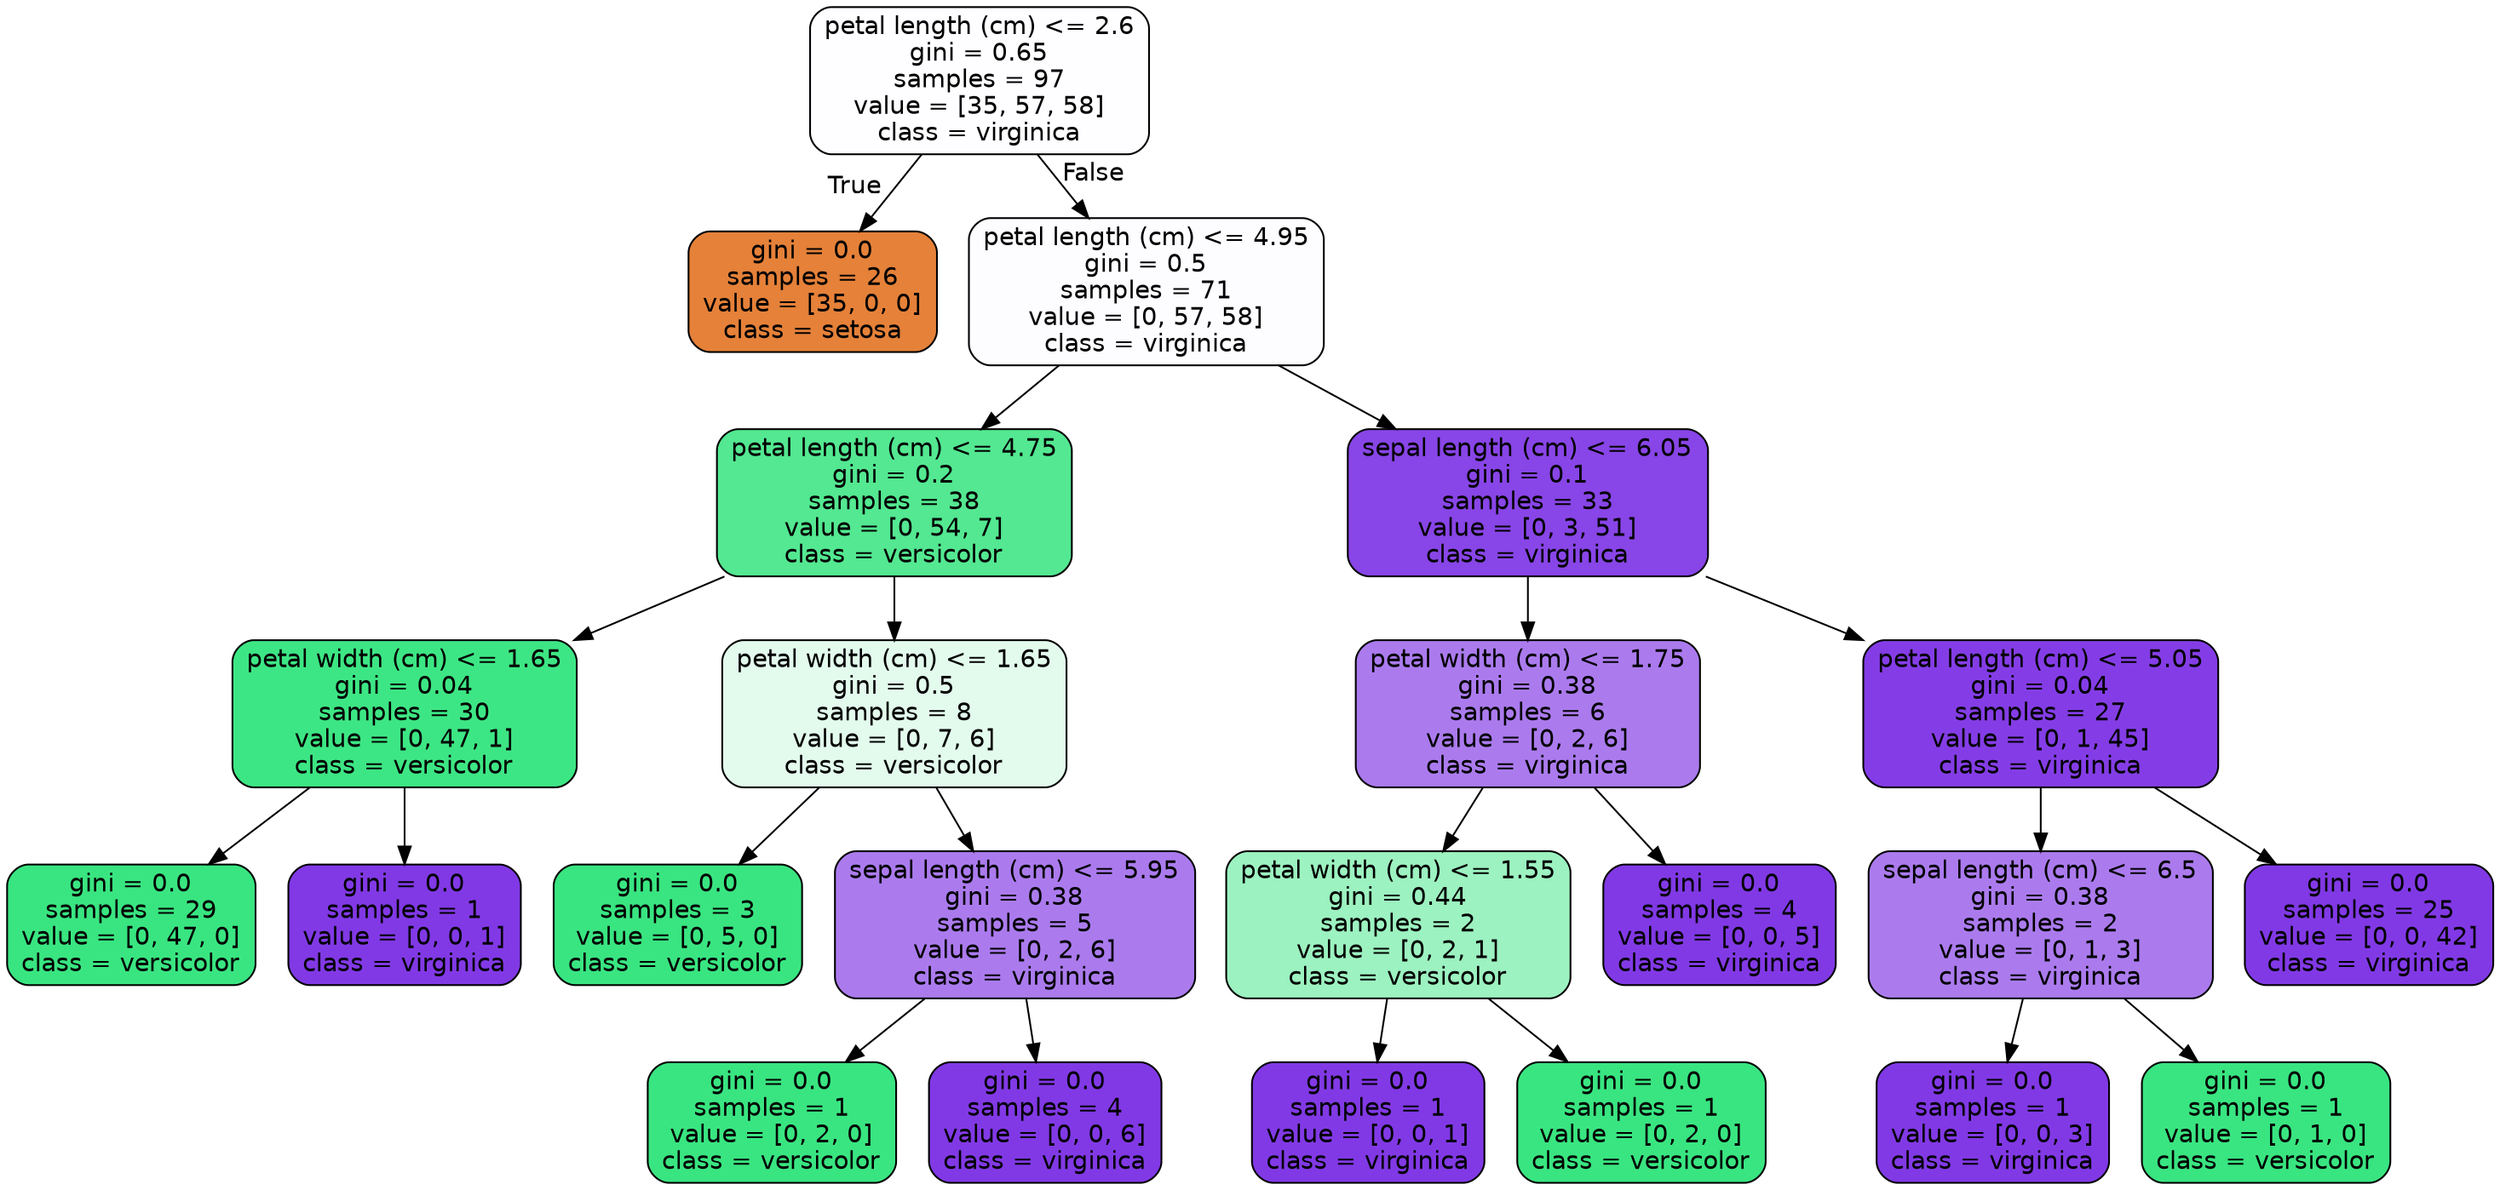 digraph Tree {
node [shape=box, style="filled, rounded", color="black", fontname="helvetica"] ;
edge [fontname="helvetica"] ;
0 [label="petal length (cm) <= 2.6\ngini = 0.65\nsamples = 97\nvalue = [35, 57, 58]\nclass = virginica", fillcolor="#fefdff"] ;
1 [label="gini = 0.0\nsamples = 26\nvalue = [35, 0, 0]\nclass = setosa", fillcolor="#e58139"] ;
0 -> 1 [labeldistance=2.5, labelangle=45, headlabel="True"] ;
2 [label="petal length (cm) <= 4.95\ngini = 0.5\nsamples = 71\nvalue = [0, 57, 58]\nclass = virginica", fillcolor="#fdfcff"] ;
0 -> 2 [labeldistance=2.5, labelangle=-45, headlabel="False"] ;
3 [label="petal length (cm) <= 4.75\ngini = 0.2\nsamples = 38\nvalue = [0, 54, 7]\nclass = versicolor", fillcolor="#53e891"] ;
2 -> 3 ;
4 [label="petal width (cm) <= 1.65\ngini = 0.04\nsamples = 30\nvalue = [0, 47, 1]\nclass = versicolor", fillcolor="#3de684"] ;
3 -> 4 ;
5 [label="gini = 0.0\nsamples = 29\nvalue = [0, 47, 0]\nclass = versicolor", fillcolor="#39e581"] ;
4 -> 5 ;
6 [label="gini = 0.0\nsamples = 1\nvalue = [0, 0, 1]\nclass = virginica", fillcolor="#8139e5"] ;
4 -> 6 ;
7 [label="petal width (cm) <= 1.65\ngini = 0.5\nsamples = 8\nvalue = [0, 7, 6]\nclass = versicolor", fillcolor="#e3fbed"] ;
3 -> 7 ;
8 [label="gini = 0.0\nsamples = 3\nvalue = [0, 5, 0]\nclass = versicolor", fillcolor="#39e581"] ;
7 -> 8 ;
9 [label="sepal length (cm) <= 5.95\ngini = 0.38\nsamples = 5\nvalue = [0, 2, 6]\nclass = virginica", fillcolor="#ab7bee"] ;
7 -> 9 ;
10 [label="gini = 0.0\nsamples = 1\nvalue = [0, 2, 0]\nclass = versicolor", fillcolor="#39e581"] ;
9 -> 10 ;
11 [label="gini = 0.0\nsamples = 4\nvalue = [0, 0, 6]\nclass = virginica", fillcolor="#8139e5"] ;
9 -> 11 ;
12 [label="sepal length (cm) <= 6.05\ngini = 0.1\nsamples = 33\nvalue = [0, 3, 51]\nclass = virginica", fillcolor="#8845e7"] ;
2 -> 12 ;
13 [label="petal width (cm) <= 1.75\ngini = 0.38\nsamples = 6\nvalue = [0, 2, 6]\nclass = virginica", fillcolor="#ab7bee"] ;
12 -> 13 ;
14 [label="petal width (cm) <= 1.55\ngini = 0.44\nsamples = 2\nvalue = [0, 2, 1]\nclass = versicolor", fillcolor="#9cf2c0"] ;
13 -> 14 ;
15 [label="gini = 0.0\nsamples = 1\nvalue = [0, 0, 1]\nclass = virginica", fillcolor="#8139e5"] ;
14 -> 15 ;
16 [label="gini = 0.0\nsamples = 1\nvalue = [0, 2, 0]\nclass = versicolor", fillcolor="#39e581"] ;
14 -> 16 ;
17 [label="gini = 0.0\nsamples = 4\nvalue = [0, 0, 5]\nclass = virginica", fillcolor="#8139e5"] ;
13 -> 17 ;
18 [label="petal length (cm) <= 5.05\ngini = 0.04\nsamples = 27\nvalue = [0, 1, 45]\nclass = virginica", fillcolor="#843de6"] ;
12 -> 18 ;
19 [label="sepal length (cm) <= 6.5\ngini = 0.38\nsamples = 2\nvalue = [0, 1, 3]\nclass = virginica", fillcolor="#ab7bee"] ;
18 -> 19 ;
20 [label="gini = 0.0\nsamples = 1\nvalue = [0, 0, 3]\nclass = virginica", fillcolor="#8139e5"] ;
19 -> 20 ;
21 [label="gini = 0.0\nsamples = 1\nvalue = [0, 1, 0]\nclass = versicolor", fillcolor="#39e581"] ;
19 -> 21 ;
22 [label="gini = 0.0\nsamples = 25\nvalue = [0, 0, 42]\nclass = virginica", fillcolor="#8139e5"] ;
18 -> 22 ;
}